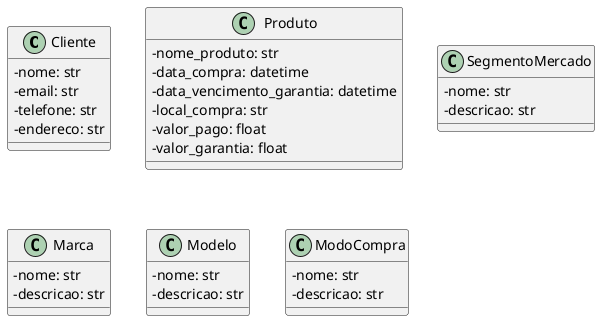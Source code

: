 @startuml

skinparam classAttributeIconSize 0

class Cliente {
    - nome: str
    - email: str
    - telefone: str
    - endereco: str
}

class Produto {
    - nome_produto: str
    - data_compra: datetime
    - data_vencimento_garantia: datetime
    - local_compra: str
    - valor_pago: float
    - valor_garantia: float
}

class SegmentoMercado {
    - nome: str 
    - descricao: str
}

class Marca {
    - nome: str 
    - descricao: str
}

class Modelo {
    - nome: str 
    - descricao: str
}

class ModoCompra {
    - nome: str 
    - descricao: str
}

@enduml